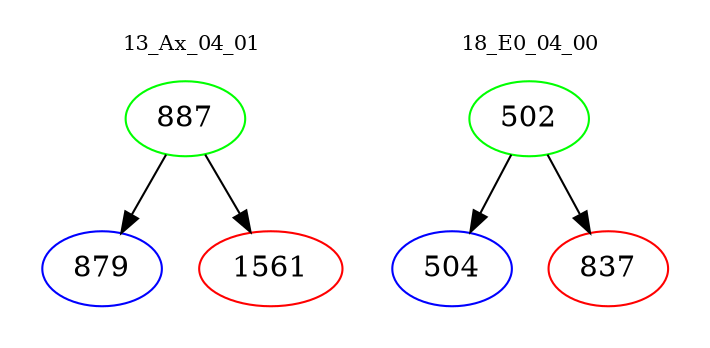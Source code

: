 digraph{
subgraph cluster_0 {
color = white
label = "13_Ax_04_01";
fontsize=10;
T0_887 [label="887", color="green"]
T0_887 -> T0_879 [color="black"]
T0_879 [label="879", color="blue"]
T0_887 -> T0_1561 [color="black"]
T0_1561 [label="1561", color="red"]
}
subgraph cluster_1 {
color = white
label = "18_E0_04_00";
fontsize=10;
T1_502 [label="502", color="green"]
T1_502 -> T1_504 [color="black"]
T1_504 [label="504", color="blue"]
T1_502 -> T1_837 [color="black"]
T1_837 [label="837", color="red"]
}
}
